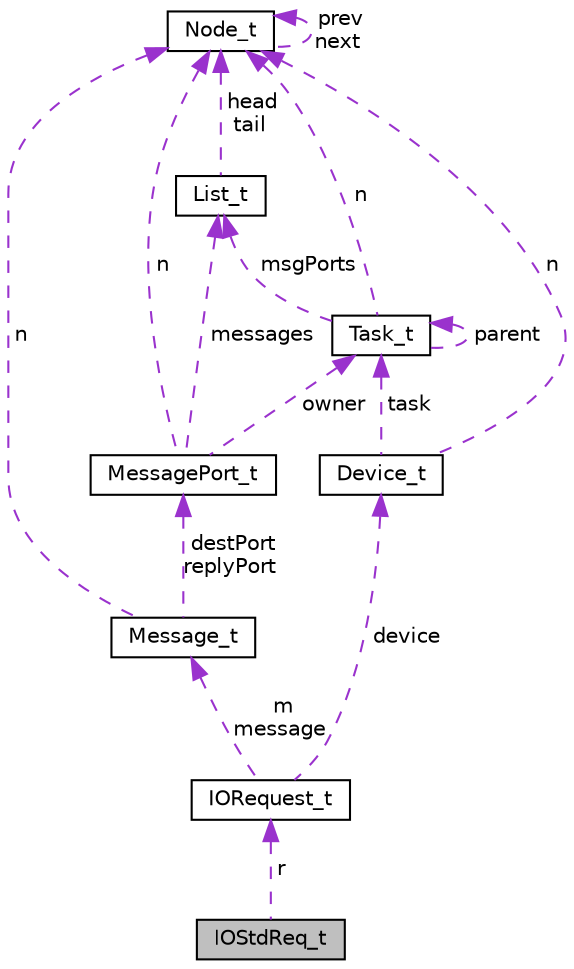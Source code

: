 digraph "IOStdReq_t"
{
  edge [fontname="Helvetica",fontsize="10",labelfontname="Helvetica",labelfontsize="10"];
  node [fontname="Helvetica",fontsize="10",shape=record];
  Node1 [label="IOStdReq_t",height=0.2,width=0.4,color="black", fillcolor="grey75", style="filled", fontcolor="black"];
  Node2 -> Node1 [dir="back",color="darkorchid3",fontsize="10",style="dashed",label=" r" ,fontname="Helvetica"];
  Node2 [label="IORequest_t",height=0.2,width=0.4,color="black", fillcolor="white", style="filled",URL="$structIORequest__t.html"];
  Node3 -> Node2 [dir="back",color="darkorchid3",fontsize="10",style="dashed",label=" m\nmessage" ,fontname="Helvetica"];
  Node3 [label="Message_t",height=0.2,width=0.4,color="black", fillcolor="white", style="filled",URL="$structMessage__t.html",tooltip="A message to be passed to a message port. "];
  Node4 -> Node3 [dir="back",color="darkorchid3",fontsize="10",style="dashed",label=" n" ,fontname="Helvetica"];
  Node4 [label="Node_t",height=0.2,width=0.4,color="black", fillcolor="white", style="filled",URL="$structNode__t.html",tooltip="A node in a doubly linked list. "];
  Node4 -> Node4 [dir="back",color="darkorchid3",fontsize="10",style="dashed",label=" prev\nnext" ,fontname="Helvetica"];
  Node5 -> Node3 [dir="back",color="darkorchid3",fontsize="10",style="dashed",label=" destPort\nreplyPort" ,fontname="Helvetica"];
  Node5 [label="MessagePort_t",height=0.2,width=0.4,color="black", fillcolor="white", style="filled",URL="$structMessagePort__t.html",tooltip="Facilitates passing of messages between tasks. "];
  Node6 -> Node5 [dir="back",color="darkorchid3",fontsize="10",style="dashed",label=" messages" ,fontname="Helvetica"];
  Node6 [label="List_t",height=0.2,width=0.4,color="black", fillcolor="white", style="filled",URL="$structList__t.html",tooltip="A doubly linked list. "];
  Node4 -> Node6 [dir="back",color="darkorchid3",fontsize="10",style="dashed",label=" head\ntail" ,fontname="Helvetica"];
  Node4 -> Node5 [dir="back",color="darkorchid3",fontsize="10",style="dashed",label=" n" ,fontname="Helvetica"];
  Node7 -> Node5 [dir="back",color="darkorchid3",fontsize="10",style="dashed",label=" owner" ,fontname="Helvetica"];
  Node7 [label="Task_t",height=0.2,width=0.4,color="black", fillcolor="white", style="filled",URL="$structTask__t.html"];
  Node6 -> Node7 [dir="back",color="darkorchid3",fontsize="10",style="dashed",label=" msgPorts" ,fontname="Helvetica"];
  Node4 -> Node7 [dir="back",color="darkorchid3",fontsize="10",style="dashed",label=" n" ,fontname="Helvetica"];
  Node7 -> Node7 [dir="back",color="darkorchid3",fontsize="10",style="dashed",label=" parent" ,fontname="Helvetica"];
  Node8 -> Node2 [dir="back",color="darkorchid3",fontsize="10",style="dashed",label=" device" ,fontname="Helvetica"];
  Node8 [label="Device_t",height=0.2,width=0.4,color="black", fillcolor="white", style="filled",URL="$structDevice__t.html"];
  Node4 -> Node8 [dir="back",color="darkorchid3",fontsize="10",style="dashed",label=" n" ,fontname="Helvetica"];
  Node7 -> Node8 [dir="back",color="darkorchid3",fontsize="10",style="dashed",label=" task" ,fontname="Helvetica"];
}
